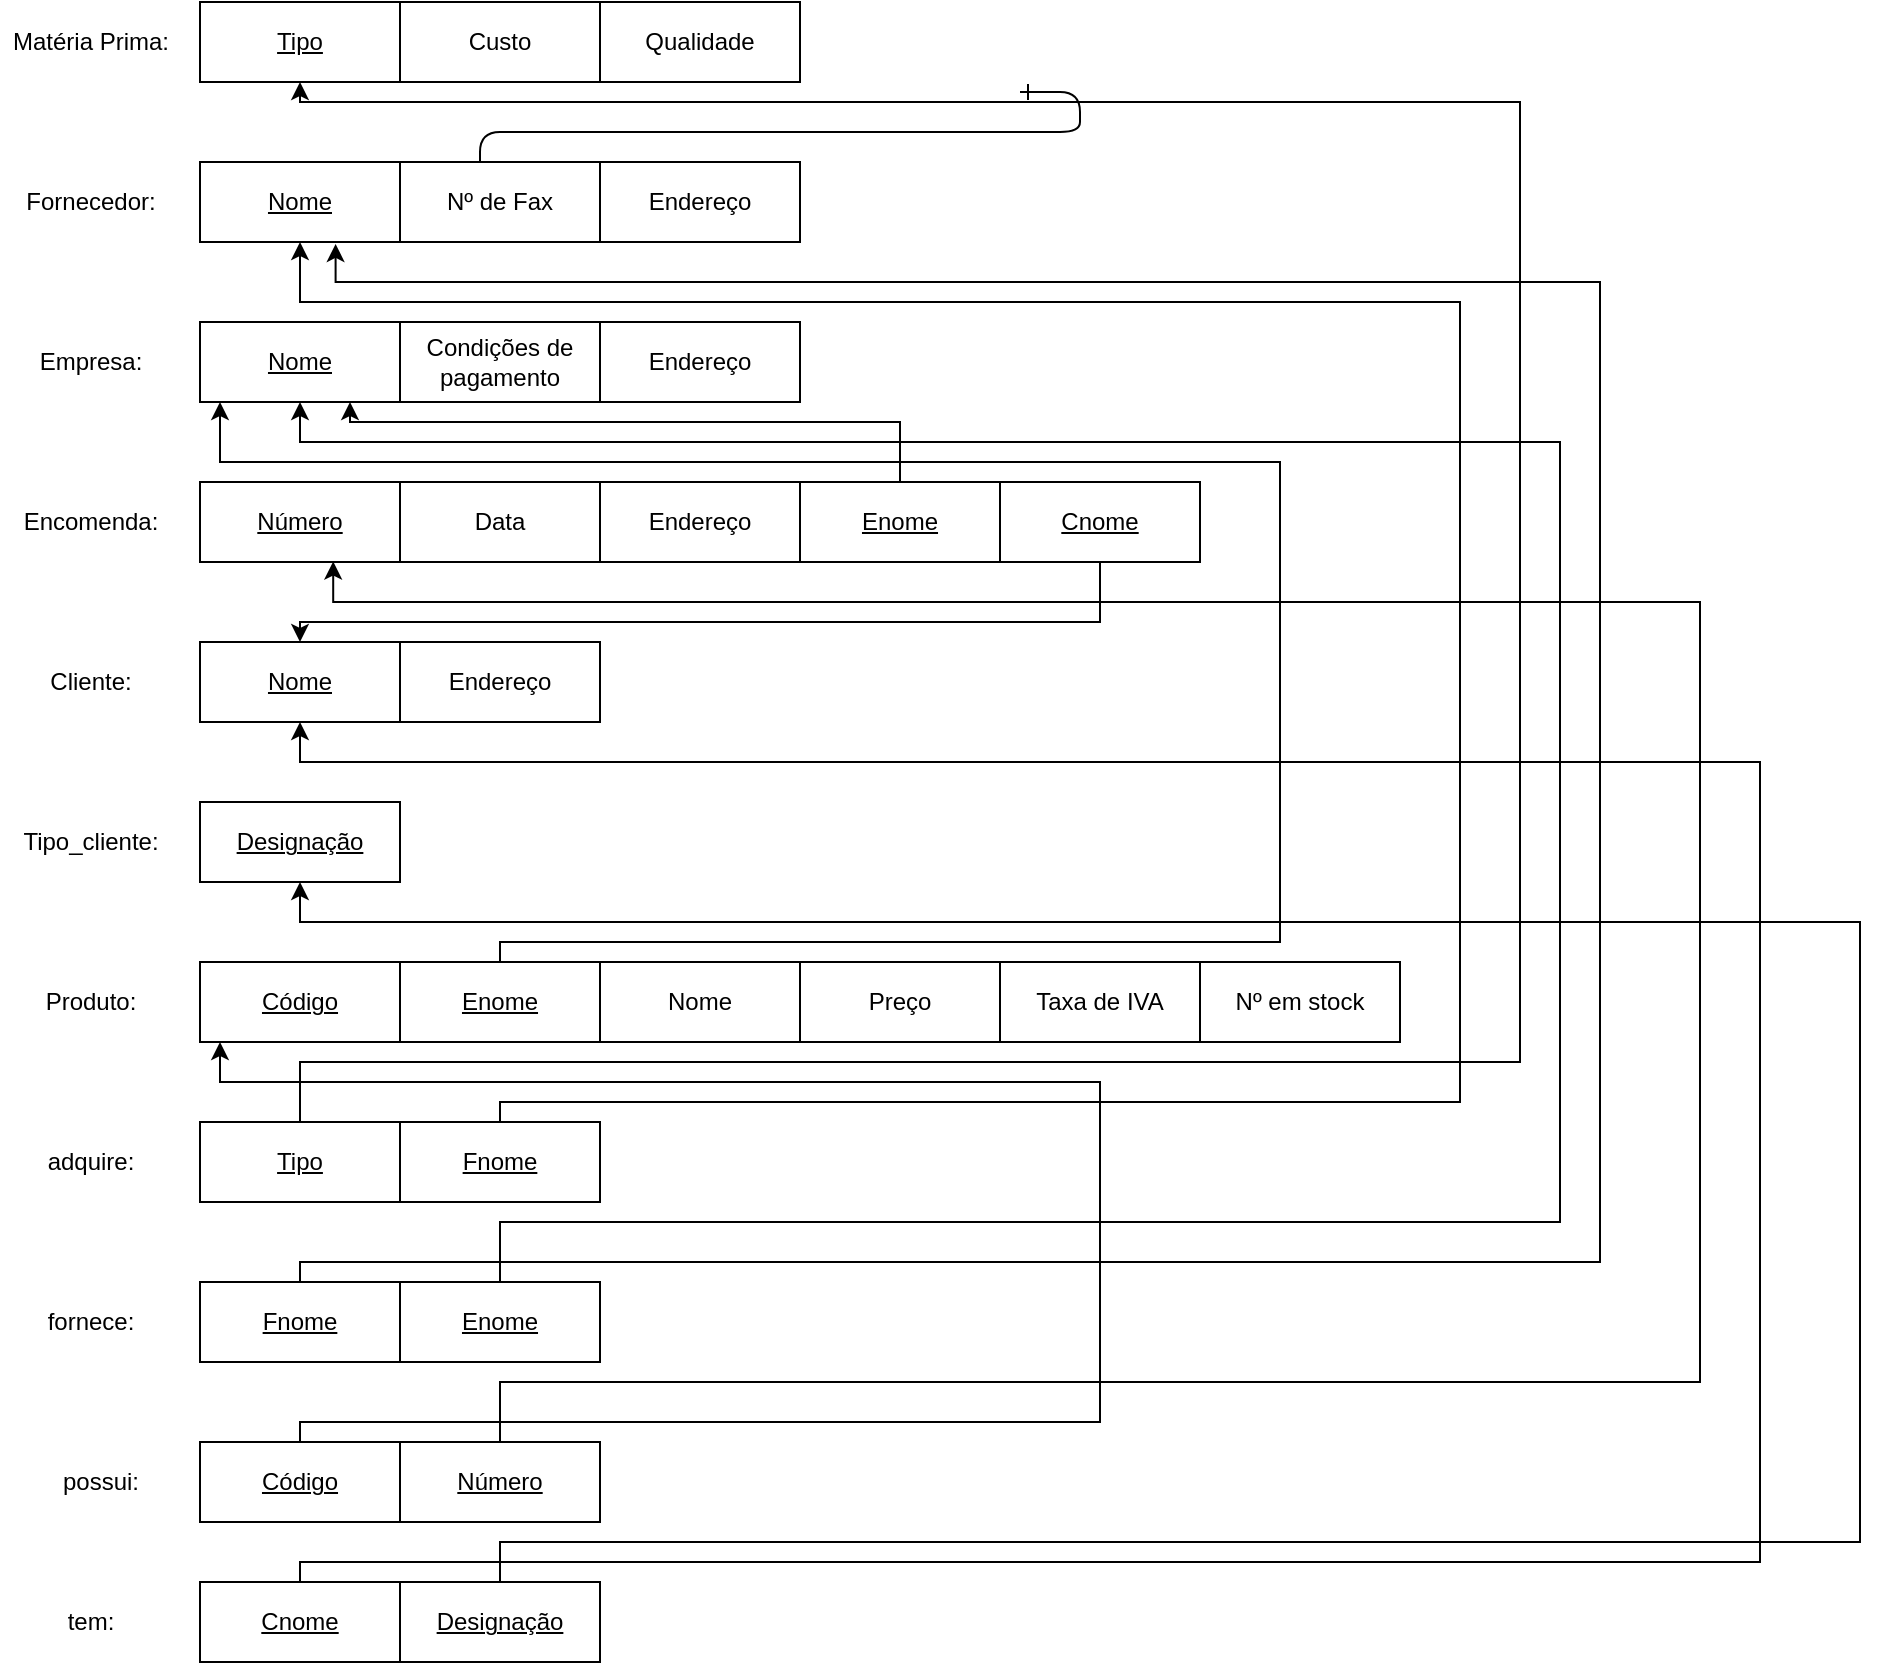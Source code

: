 <mxfile version="17.4.5" type="device"><diagram id="R2lEEEUBdFMjLlhIrx00" name="Page-1"><mxGraphModel dx="1183" dy="646" grid="1" gridSize="10" guides="1" tooltips="1" connect="1" arrows="1" fold="1" page="1" pageScale="1" pageWidth="850" pageHeight="1100" math="0" shadow="0" extFonts="Permanent Marker^https://fonts.googleapis.com/css?family=Permanent+Marker"><root><mxCell id="0"/><mxCell id="1" parent="0"/><mxCell id="C-vyLk0tnHw3VtMMgP7b-12" value="" style="edgeStyle=entityRelationEdgeStyle;endArrow=ERzeroToMany;startArrow=ERone;endFill=1;startFill=0;" parent="1" target="C-vyLk0tnHw3VtMMgP7b-17" edge="1"><mxGeometry width="100" height="100" relative="1" as="geometry"><mxPoint x="700" y="165" as="sourcePoint"/><mxPoint x="460" y="205" as="targetPoint"/></mxGeometry></mxCell><mxCell id="uxeBrMPT1XgJ5_gMLa3m-1" value="Qualidade" style="whiteSpace=wrap;html=1;align=center;" vertex="1" parent="1"><mxGeometry x="490" y="120" width="100" height="40" as="geometry"/></mxCell><mxCell id="uxeBrMPT1XgJ5_gMLa3m-2" value="&lt;u&gt;Tipo&lt;/u&gt;" style="whiteSpace=wrap;html=1;align=center;" vertex="1" parent="1"><mxGeometry x="290" y="120" width="100" height="40" as="geometry"/></mxCell><mxCell id="uxeBrMPT1XgJ5_gMLa3m-3" value="Custo" style="whiteSpace=wrap;html=1;align=center;" vertex="1" parent="1"><mxGeometry x="390" y="120" width="100" height="40" as="geometry"/></mxCell><mxCell id="uxeBrMPT1XgJ5_gMLa3m-4" value="Matéria Prima:" style="text;html=1;align=center;verticalAlign=middle;resizable=0;points=[];autosize=1;strokeColor=none;fillColor=none;" vertex="1" parent="1"><mxGeometry x="190" y="130" width="90" height="20" as="geometry"/></mxCell><mxCell id="uxeBrMPT1XgJ5_gMLa3m-5" value="Fornecedor:" style="text;html=1;align=center;verticalAlign=middle;resizable=0;points=[];autosize=1;strokeColor=none;fillColor=none;" vertex="1" parent="1"><mxGeometry x="195" y="210" width="80" height="20" as="geometry"/></mxCell><mxCell id="uxeBrMPT1XgJ5_gMLa3m-6" value="Endereço" style="whiteSpace=wrap;html=1;align=center;" vertex="1" parent="1"><mxGeometry x="490" y="200" width="100" height="40" as="geometry"/></mxCell><mxCell id="uxeBrMPT1XgJ5_gMLa3m-7" value="&lt;u&gt;Nome&lt;/u&gt;" style="whiteSpace=wrap;html=1;align=center;" vertex="1" parent="1"><mxGeometry x="290" y="200" width="100" height="40" as="geometry"/></mxCell><mxCell id="uxeBrMPT1XgJ5_gMLa3m-8" value="Nº de Fax" style="whiteSpace=wrap;html=1;align=center;" vertex="1" parent="1"><mxGeometry x="390" y="200" width="100" height="40" as="geometry"/></mxCell><mxCell id="uxeBrMPT1XgJ5_gMLa3m-9" value="Empresa:" style="text;html=1;align=center;verticalAlign=middle;resizable=0;points=[];autosize=1;strokeColor=none;fillColor=none;" vertex="1" parent="1"><mxGeometry x="200" y="290" width="70" height="20" as="geometry"/></mxCell><mxCell id="uxeBrMPT1XgJ5_gMLa3m-10" value="Endereço" style="whiteSpace=wrap;html=1;align=center;" vertex="1" parent="1"><mxGeometry x="490" y="280" width="100" height="40" as="geometry"/></mxCell><mxCell id="uxeBrMPT1XgJ5_gMLa3m-11" value="&lt;u&gt;Nome&lt;/u&gt;" style="whiteSpace=wrap;html=1;align=center;" vertex="1" parent="1"><mxGeometry x="290" y="280" width="100" height="40" as="geometry"/></mxCell><mxCell id="uxeBrMPT1XgJ5_gMLa3m-12" value="Condições de pagamento" style="whiteSpace=wrap;html=1;align=center;" vertex="1" parent="1"><mxGeometry x="390" y="280" width="100" height="40" as="geometry"/></mxCell><mxCell id="uxeBrMPT1XgJ5_gMLa3m-13" value="Encomenda:" style="text;html=1;align=center;verticalAlign=middle;resizable=0;points=[];autosize=1;strokeColor=none;fillColor=none;" vertex="1" parent="1"><mxGeometry x="195" y="370" width="80" height="20" as="geometry"/></mxCell><mxCell id="uxeBrMPT1XgJ5_gMLa3m-14" value="Endereço" style="whiteSpace=wrap;html=1;align=center;" vertex="1" parent="1"><mxGeometry x="490" y="360" width="100" height="40" as="geometry"/></mxCell><mxCell id="uxeBrMPT1XgJ5_gMLa3m-15" value="&lt;u&gt;Número&lt;/u&gt;" style="whiteSpace=wrap;html=1;align=center;" vertex="1" parent="1"><mxGeometry x="290" y="360" width="100" height="40" as="geometry"/></mxCell><mxCell id="uxeBrMPT1XgJ5_gMLa3m-16" value="Data" style="whiteSpace=wrap;html=1;align=center;" vertex="1" parent="1"><mxGeometry x="390" y="360" width="100" height="40" as="geometry"/></mxCell><mxCell id="uxeBrMPT1XgJ5_gMLa3m-17" value="Cliente:" style="text;html=1;align=center;verticalAlign=middle;resizable=0;points=[];autosize=1;strokeColor=none;fillColor=none;" vertex="1" parent="1"><mxGeometry x="205" y="450" width="60" height="20" as="geometry"/></mxCell><mxCell id="uxeBrMPT1XgJ5_gMLa3m-18" value="Endereço" style="whiteSpace=wrap;html=1;align=center;" vertex="1" parent="1"><mxGeometry x="390" y="440" width="100" height="40" as="geometry"/></mxCell><mxCell id="uxeBrMPT1XgJ5_gMLa3m-19" value="&lt;u&gt;Nome&lt;/u&gt;" style="whiteSpace=wrap;html=1;align=center;" vertex="1" parent="1"><mxGeometry x="290" y="440" width="100" height="40" as="geometry"/></mxCell><mxCell id="uxeBrMPT1XgJ5_gMLa3m-21" value="Tipo_cliente:" style="text;html=1;align=center;verticalAlign=middle;resizable=0;points=[];autosize=1;strokeColor=none;fillColor=none;" vertex="1" parent="1"><mxGeometry x="195" y="530" width="80" height="20" as="geometry"/></mxCell><mxCell id="uxeBrMPT1XgJ5_gMLa3m-23" value="&lt;u&gt;Designação&lt;/u&gt;" style="whiteSpace=wrap;html=1;align=center;" vertex="1" parent="1"><mxGeometry x="290" y="520" width="100" height="40" as="geometry"/></mxCell><mxCell id="uxeBrMPT1XgJ5_gMLa3m-24" value="Produto:" style="text;html=1;align=center;verticalAlign=middle;resizable=0;points=[];autosize=1;strokeColor=none;fillColor=none;" vertex="1" parent="1"><mxGeometry x="205" y="610" width="60" height="20" as="geometry"/></mxCell><mxCell id="uxeBrMPT1XgJ5_gMLa3m-25" value="Preço" style="whiteSpace=wrap;html=1;align=center;" vertex="1" parent="1"><mxGeometry x="590" y="600" width="100" height="40" as="geometry"/></mxCell><mxCell id="uxeBrMPT1XgJ5_gMLa3m-26" value="&lt;u&gt;Código&lt;/u&gt;" style="whiteSpace=wrap;html=1;align=center;" vertex="1" parent="1"><mxGeometry x="290" y="600" width="100" height="40" as="geometry"/></mxCell><mxCell id="uxeBrMPT1XgJ5_gMLa3m-27" value="Nome" style="whiteSpace=wrap;html=1;align=center;" vertex="1" parent="1"><mxGeometry x="490" y="600" width="100" height="40" as="geometry"/></mxCell><mxCell id="uxeBrMPT1XgJ5_gMLa3m-28" value="Taxa de IVA" style="whiteSpace=wrap;html=1;align=center;" vertex="1" parent="1"><mxGeometry x="690" y="600" width="100" height="40" as="geometry"/></mxCell><mxCell id="uxeBrMPT1XgJ5_gMLa3m-29" value="Nº em stock" style="whiteSpace=wrap;html=1;align=center;" vertex="1" parent="1"><mxGeometry x="790" y="600" width="100" height="40" as="geometry"/></mxCell><mxCell id="uxeBrMPT1XgJ5_gMLa3m-31" style="edgeStyle=orthogonalEdgeStyle;rounded=0;orthogonalLoop=1;jettySize=auto;html=1;" edge="1" parent="1" source="uxeBrMPT1XgJ5_gMLa3m-30"><mxGeometry relative="1" as="geometry"><mxPoint x="300" y="320" as="targetPoint"/><Array as="points"><mxPoint x="440" y="590"/><mxPoint x="830" y="590"/><mxPoint x="830" y="350"/><mxPoint x="300" y="350"/></Array></mxGeometry></mxCell><mxCell id="uxeBrMPT1XgJ5_gMLa3m-30" value="&lt;u&gt;Enome&lt;/u&gt;" style="whiteSpace=wrap;html=1;align=center;" vertex="1" parent="1"><mxGeometry x="390" y="600" width="100" height="40" as="geometry"/></mxCell><mxCell id="uxeBrMPT1XgJ5_gMLa3m-34" style="edgeStyle=orthogonalEdgeStyle;rounded=0;orthogonalLoop=1;jettySize=auto;html=1;entryX=0.75;entryY=1;entryDx=0;entryDy=0;" edge="1" parent="1" source="uxeBrMPT1XgJ5_gMLa3m-32" target="uxeBrMPT1XgJ5_gMLa3m-11"><mxGeometry relative="1" as="geometry"><Array as="points"><mxPoint x="640" y="330"/><mxPoint x="365" y="330"/></Array></mxGeometry></mxCell><mxCell id="uxeBrMPT1XgJ5_gMLa3m-32" value="&lt;u&gt;Enome&lt;/u&gt;" style="whiteSpace=wrap;html=1;align=center;" vertex="1" parent="1"><mxGeometry x="590" y="360" width="100" height="40" as="geometry"/></mxCell><mxCell id="uxeBrMPT1XgJ5_gMLa3m-35" style="edgeStyle=orthogonalEdgeStyle;rounded=0;orthogonalLoop=1;jettySize=auto;html=1;" edge="1" parent="1" source="uxeBrMPT1XgJ5_gMLa3m-33" target="uxeBrMPT1XgJ5_gMLa3m-19"><mxGeometry relative="1" as="geometry"><Array as="points"><mxPoint x="740" y="430"/><mxPoint x="340" y="430"/></Array></mxGeometry></mxCell><mxCell id="uxeBrMPT1XgJ5_gMLa3m-33" value="&lt;u&gt;Cnome&lt;/u&gt;" style="whiteSpace=wrap;html=1;align=center;" vertex="1" parent="1"><mxGeometry x="690" y="360" width="100" height="40" as="geometry"/></mxCell><mxCell id="uxeBrMPT1XgJ5_gMLa3m-36" value="adquire:" style="text;html=1;align=center;verticalAlign=middle;resizable=0;points=[];autosize=1;strokeColor=none;fillColor=none;" vertex="1" parent="1"><mxGeometry x="205" y="690" width="60" height="20" as="geometry"/></mxCell><mxCell id="uxeBrMPT1XgJ5_gMLa3m-48" style="edgeStyle=orthogonalEdgeStyle;rounded=0;orthogonalLoop=1;jettySize=auto;html=1;entryX=0.5;entryY=1;entryDx=0;entryDy=0;" edge="1" parent="1" source="uxeBrMPT1XgJ5_gMLa3m-37" target="uxeBrMPT1XgJ5_gMLa3m-2"><mxGeometry relative="1" as="geometry"><Array as="points"><mxPoint x="340" y="650"/><mxPoint x="950" y="650"/><mxPoint x="950" y="170"/><mxPoint x="340" y="170"/></Array></mxGeometry></mxCell><mxCell id="uxeBrMPT1XgJ5_gMLa3m-37" value="&lt;u&gt;Tipo&lt;/u&gt;" style="whiteSpace=wrap;html=1;align=center;" vertex="1" parent="1"><mxGeometry x="290" y="680" width="100" height="40" as="geometry"/></mxCell><mxCell id="uxeBrMPT1XgJ5_gMLa3m-49" style="edgeStyle=orthogonalEdgeStyle;rounded=0;orthogonalLoop=1;jettySize=auto;html=1;entryX=0.5;entryY=1;entryDx=0;entryDy=0;" edge="1" parent="1" source="uxeBrMPT1XgJ5_gMLa3m-38" target="uxeBrMPT1XgJ5_gMLa3m-7"><mxGeometry relative="1" as="geometry"><Array as="points"><mxPoint x="440" y="670"/><mxPoint x="920" y="670"/><mxPoint x="920" y="270"/><mxPoint x="340" y="270"/></Array></mxGeometry></mxCell><mxCell id="uxeBrMPT1XgJ5_gMLa3m-38" value="&lt;u&gt;Fnome&lt;/u&gt;" style="whiteSpace=wrap;html=1;align=center;" vertex="1" parent="1"><mxGeometry x="390" y="680" width="100" height="40" as="geometry"/></mxCell><mxCell id="uxeBrMPT1XgJ5_gMLa3m-39" value="fornece:" style="text;html=1;align=center;verticalAlign=middle;resizable=0;points=[];autosize=1;strokeColor=none;fillColor=none;" vertex="1" parent="1"><mxGeometry x="205" y="770" width="60" height="20" as="geometry"/></mxCell><mxCell id="uxeBrMPT1XgJ5_gMLa3m-50" style="edgeStyle=orthogonalEdgeStyle;rounded=0;orthogonalLoop=1;jettySize=auto;html=1;entryX=0.678;entryY=1.024;entryDx=0;entryDy=0;entryPerimeter=0;" edge="1" parent="1" source="uxeBrMPT1XgJ5_gMLa3m-40" target="uxeBrMPT1XgJ5_gMLa3m-7"><mxGeometry relative="1" as="geometry"><Array as="points"><mxPoint x="340" y="750"/><mxPoint x="990" y="750"/><mxPoint x="990" y="260"/><mxPoint x="358" y="260"/></Array></mxGeometry></mxCell><mxCell id="uxeBrMPT1XgJ5_gMLa3m-40" value="&lt;u&gt;Fnome&lt;/u&gt;" style="whiteSpace=wrap;html=1;align=center;" vertex="1" parent="1"><mxGeometry x="290" y="760" width="100" height="40" as="geometry"/></mxCell><mxCell id="uxeBrMPT1XgJ5_gMLa3m-51" style="edgeStyle=orthogonalEdgeStyle;rounded=0;orthogonalLoop=1;jettySize=auto;html=1;entryX=0.5;entryY=1;entryDx=0;entryDy=0;" edge="1" parent="1" source="uxeBrMPT1XgJ5_gMLa3m-41" target="uxeBrMPT1XgJ5_gMLa3m-11"><mxGeometry relative="1" as="geometry"><Array as="points"><mxPoint x="440" y="730"/><mxPoint x="970" y="730"/><mxPoint x="970" y="340"/><mxPoint x="340" y="340"/></Array></mxGeometry></mxCell><mxCell id="uxeBrMPT1XgJ5_gMLa3m-41" value="&lt;u&gt;Enome&lt;/u&gt;" style="whiteSpace=wrap;html=1;align=center;" vertex="1" parent="1"><mxGeometry x="390" y="760" width="100" height="40" as="geometry"/></mxCell><mxCell id="uxeBrMPT1XgJ5_gMLa3m-42" value="possui:" style="text;html=1;align=center;verticalAlign=middle;resizable=0;points=[];autosize=1;strokeColor=none;fillColor=none;" vertex="1" parent="1"><mxGeometry x="215" y="850" width="50" height="20" as="geometry"/></mxCell><mxCell id="uxeBrMPT1XgJ5_gMLa3m-52" style="edgeStyle=orthogonalEdgeStyle;rounded=0;orthogonalLoop=1;jettySize=auto;html=1;" edge="1" parent="1" source="uxeBrMPT1XgJ5_gMLa3m-43"><mxGeometry relative="1" as="geometry"><mxPoint x="300" y="640" as="targetPoint"/><Array as="points"><mxPoint x="340" y="830"/><mxPoint x="740" y="830"/><mxPoint x="740" y="660"/><mxPoint x="300" y="660"/></Array></mxGeometry></mxCell><mxCell id="uxeBrMPT1XgJ5_gMLa3m-43" value="&lt;u&gt;Código&lt;/u&gt;" style="whiteSpace=wrap;html=1;align=center;" vertex="1" parent="1"><mxGeometry x="290" y="840" width="100" height="40" as="geometry"/></mxCell><mxCell id="uxeBrMPT1XgJ5_gMLa3m-53" style="edgeStyle=orthogonalEdgeStyle;rounded=0;orthogonalLoop=1;jettySize=auto;html=1;entryX=0.666;entryY=0.994;entryDx=0;entryDy=0;entryPerimeter=0;" edge="1" parent="1" source="uxeBrMPT1XgJ5_gMLa3m-44" target="uxeBrMPT1XgJ5_gMLa3m-15"><mxGeometry relative="1" as="geometry"><Array as="points"><mxPoint x="440" y="810"/><mxPoint x="1040" y="810"/><mxPoint x="1040" y="420"/><mxPoint x="357" y="420"/></Array></mxGeometry></mxCell><mxCell id="uxeBrMPT1XgJ5_gMLa3m-44" value="&lt;u&gt;Número&lt;/u&gt;" style="whiteSpace=wrap;html=1;align=center;" vertex="1" parent="1"><mxGeometry x="390" y="840" width="100" height="40" as="geometry"/></mxCell><mxCell id="uxeBrMPT1XgJ5_gMLa3m-45" value="tem:" style="text;html=1;align=center;verticalAlign=middle;resizable=0;points=[];autosize=1;strokeColor=none;fillColor=none;" vertex="1" parent="1"><mxGeometry x="215" y="920" width="40" height="20" as="geometry"/></mxCell><mxCell id="uxeBrMPT1XgJ5_gMLa3m-54" style="edgeStyle=orthogonalEdgeStyle;rounded=0;orthogonalLoop=1;jettySize=auto;html=1;" edge="1" parent="1" source="uxeBrMPT1XgJ5_gMLa3m-46" target="uxeBrMPT1XgJ5_gMLa3m-19"><mxGeometry relative="1" as="geometry"><Array as="points"><mxPoint x="340" y="900"/><mxPoint x="1070" y="900"/><mxPoint x="1070" y="500"/><mxPoint x="340" y="500"/></Array></mxGeometry></mxCell><mxCell id="uxeBrMPT1XgJ5_gMLa3m-46" value="&lt;u&gt;Cnome&lt;/u&gt;" style="whiteSpace=wrap;html=1;align=center;" vertex="1" parent="1"><mxGeometry x="290" y="910" width="100" height="40" as="geometry"/></mxCell><mxCell id="uxeBrMPT1XgJ5_gMLa3m-55" style="edgeStyle=orthogonalEdgeStyle;rounded=0;orthogonalLoop=1;jettySize=auto;html=1;entryX=0.5;entryY=1;entryDx=0;entryDy=0;" edge="1" parent="1" source="uxeBrMPT1XgJ5_gMLa3m-47" target="uxeBrMPT1XgJ5_gMLa3m-23"><mxGeometry relative="1" as="geometry"><Array as="points"><mxPoint x="440" y="890"/><mxPoint x="1120" y="890"/><mxPoint x="1120" y="580"/><mxPoint x="340" y="580"/></Array></mxGeometry></mxCell><mxCell id="uxeBrMPT1XgJ5_gMLa3m-47" value="&lt;u&gt;Designação&lt;/u&gt;" style="whiteSpace=wrap;html=1;align=center;" vertex="1" parent="1"><mxGeometry x="390" y="910" width="100" height="40" as="geometry"/></mxCell></root></mxGraphModel></diagram></mxfile>